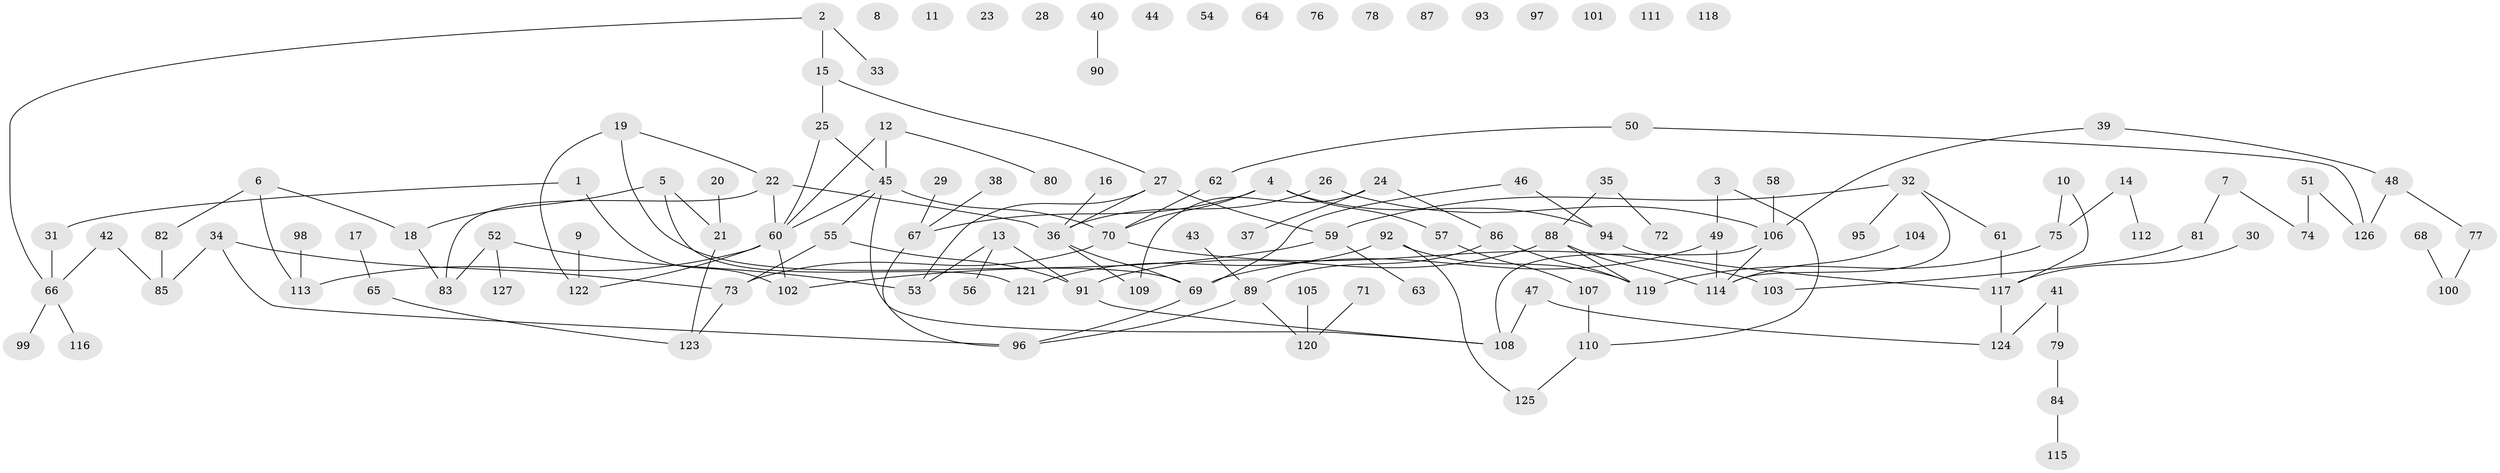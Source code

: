 // Generated by graph-tools (version 1.1) at 2025/49/03/09/25 03:49:05]
// undirected, 127 vertices, 142 edges
graph export_dot {
graph [start="1"]
  node [color=gray90,style=filled];
  1;
  2;
  3;
  4;
  5;
  6;
  7;
  8;
  9;
  10;
  11;
  12;
  13;
  14;
  15;
  16;
  17;
  18;
  19;
  20;
  21;
  22;
  23;
  24;
  25;
  26;
  27;
  28;
  29;
  30;
  31;
  32;
  33;
  34;
  35;
  36;
  37;
  38;
  39;
  40;
  41;
  42;
  43;
  44;
  45;
  46;
  47;
  48;
  49;
  50;
  51;
  52;
  53;
  54;
  55;
  56;
  57;
  58;
  59;
  60;
  61;
  62;
  63;
  64;
  65;
  66;
  67;
  68;
  69;
  70;
  71;
  72;
  73;
  74;
  75;
  76;
  77;
  78;
  79;
  80;
  81;
  82;
  83;
  84;
  85;
  86;
  87;
  88;
  89;
  90;
  91;
  92;
  93;
  94;
  95;
  96;
  97;
  98;
  99;
  100;
  101;
  102;
  103;
  104;
  105;
  106;
  107;
  108;
  109;
  110;
  111;
  112;
  113;
  114;
  115;
  116;
  117;
  118;
  119;
  120;
  121;
  122;
  123;
  124;
  125;
  126;
  127;
  1 -- 31;
  1 -- 102;
  2 -- 15;
  2 -- 33;
  2 -- 66;
  3 -- 49;
  3 -- 110;
  4 -- 57;
  4 -- 67;
  4 -- 70;
  4 -- 94;
  5 -- 18;
  5 -- 21;
  5 -- 121;
  6 -- 18;
  6 -- 82;
  6 -- 113;
  7 -- 74;
  7 -- 81;
  9 -- 122;
  10 -- 75;
  10 -- 117;
  12 -- 45;
  12 -- 60;
  12 -- 80;
  13 -- 53;
  13 -- 56;
  13 -- 91;
  14 -- 75;
  14 -- 112;
  15 -- 25;
  15 -- 27;
  16 -- 36;
  17 -- 65;
  18 -- 83;
  19 -- 22;
  19 -- 69;
  19 -- 122;
  20 -- 21;
  21 -- 123;
  22 -- 36;
  22 -- 60;
  22 -- 83;
  24 -- 37;
  24 -- 86;
  24 -- 109;
  25 -- 45;
  25 -- 60;
  26 -- 36;
  26 -- 106;
  27 -- 36;
  27 -- 53;
  27 -- 59;
  29 -- 67;
  30 -- 117;
  31 -- 66;
  32 -- 59;
  32 -- 61;
  32 -- 95;
  32 -- 114;
  34 -- 73;
  34 -- 85;
  34 -- 96;
  35 -- 72;
  35 -- 88;
  36 -- 69;
  36 -- 109;
  38 -- 67;
  39 -- 48;
  39 -- 106;
  40 -- 90;
  41 -- 79;
  41 -- 124;
  42 -- 66;
  42 -- 85;
  43 -- 89;
  45 -- 55;
  45 -- 60;
  45 -- 70;
  45 -- 108;
  46 -- 69;
  46 -- 94;
  47 -- 108;
  47 -- 124;
  48 -- 77;
  48 -- 126;
  49 -- 69;
  49 -- 114;
  50 -- 62;
  50 -- 126;
  51 -- 74;
  51 -- 126;
  52 -- 53;
  52 -- 83;
  52 -- 127;
  55 -- 73;
  55 -- 91;
  57 -- 107;
  58 -- 106;
  59 -- 63;
  59 -- 102;
  60 -- 102;
  60 -- 113;
  60 -- 122;
  61 -- 117;
  62 -- 70;
  65 -- 123;
  66 -- 99;
  66 -- 116;
  67 -- 96;
  68 -- 100;
  69 -- 96;
  70 -- 73;
  70 -- 103;
  71 -- 120;
  73 -- 123;
  75 -- 119;
  77 -- 100;
  79 -- 84;
  81 -- 103;
  82 -- 85;
  84 -- 115;
  86 -- 89;
  86 -- 119;
  88 -- 91;
  88 -- 114;
  88 -- 119;
  89 -- 96;
  89 -- 120;
  91 -- 108;
  92 -- 119;
  92 -- 121;
  92 -- 125;
  94 -- 117;
  98 -- 113;
  104 -- 114;
  105 -- 120;
  106 -- 108;
  106 -- 114;
  107 -- 110;
  110 -- 125;
  117 -- 124;
}
